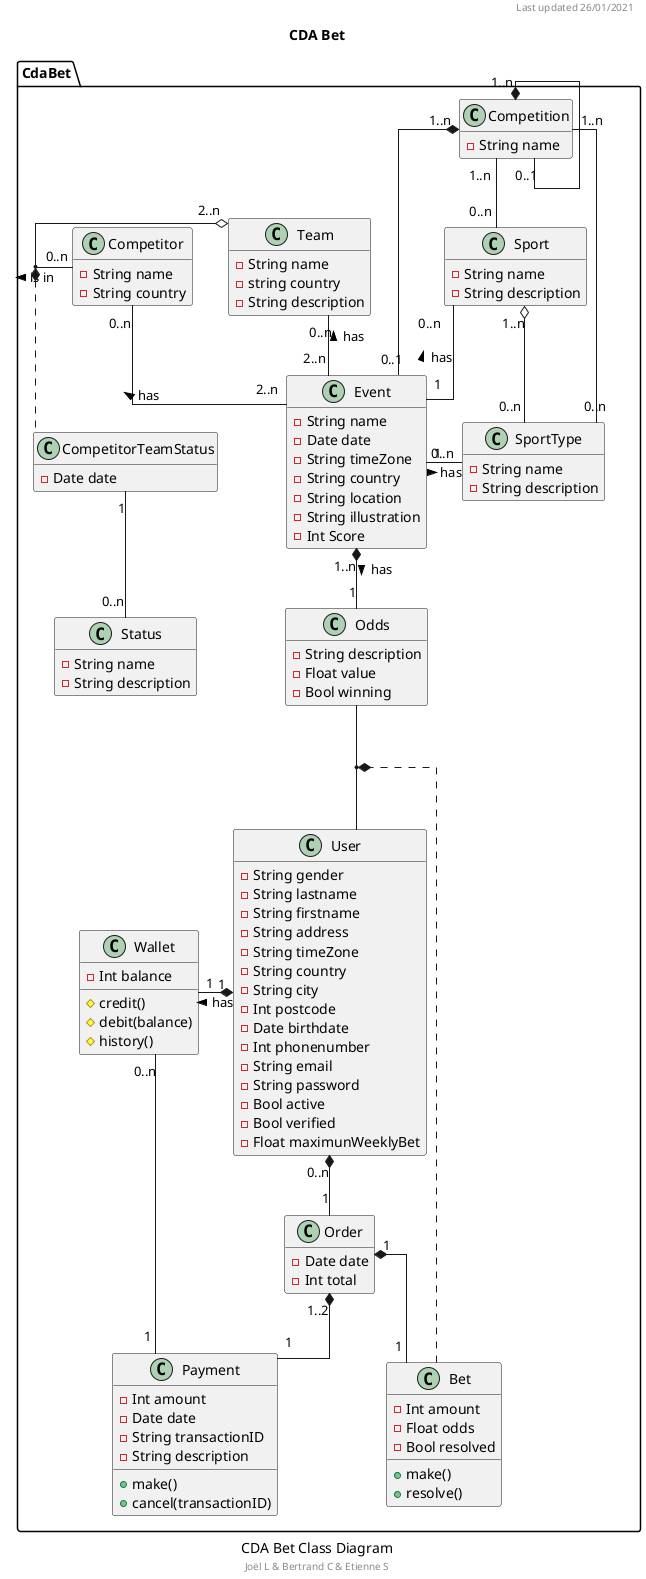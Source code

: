 /' Development notes
TODO: Check attributes, types and methods
Assumptions: Age verification and payments are managed by external services
Enhancement: Manage the payment type
Enhancement: Extract the location from the event
Enhancement: Abstract people (user, competitor)
Enhancement: Add template for odds
Enhancement: Fix UML organisation for better readability
Enhancement: Remove TimeZone class and replaced by a local attribute
Enhancement: Remove Countries class and replaced by a local attribute
'/

@startuml "CDA Bet Class Diagram"
hide empty members
skinparam linetype ortho
caption CDA Bet Class Diagram
footer Joël L & Bertrand C & Etienne S
header Last updated 26/01/2021
title CDA Bet

namespace CdaBet {
    ' Need for a class/markup between Team/Competitor and Event?
    class Event {
        -String name
        -Date date
        -String timeZone
        -String country
        -String location
        -String illustration
        -Int Score
    }

    class Competition {
        -String name
    }

    ' Abstract class for people to extend
    class Competitor {
        -String name
        -String country
    }

    class Team {
        -String name
        -string country
        -String description
    }

    ' Hold the odds for the event
    class Odds {
        -String description
        -Float value
        -Bool winning
    }

    class Sport {
        -String name
        -String description
    }

    ' Could be an enumeration: individual or team
    class SportType {
        -String name
        -String description
    }

    ' Manage the website user
    ' Abstract class for people to extend later
    class User {
        -String gender
        -String lastname
        -String firstname
        -String address
        -String timeZone
        -String country
        -String city
        -Int postcode
        -Date birthdate
        -Int phonenumber
        -String email
        -String password
        -Bool active
        -Bool verified
        -Float maximunWeeklyBet
    }

    class Wallet {
        -Int balance
        #credit()
        #debit(balance)
        #history()
    }

    class Order {
        -Date date
        -Int total
    }

    class Bet {
        -Int amount
        -Float odds
        -Bool resolved
        +make()
        +resolve()
    }

    class Payment {
        -Int amount
        -Date date
        -String transactionID
        -String description
        +make()
        +cancel(transactionID)
    }

    class Status {
        -String name
        -String description
    }

    class CompetitorTeamStatus {
        -Date date
    }

    ' Relationships
    Event "1" -up- "0..n" Sport : has >
    Event "1" -right- "0..n" SportType : has >
    Competition "1..n" -- "0..n" Sport
    Sport "1..n" o- "0..n" SportType
    Competition "1..n" *- "0..1" Competition
    Competition "1..n" *-- "0..1" Event
    Competition "1..n" - "0..n" SportType

    Team "0..n" -- "2..n" Event : has <

    User "1" *-left- "1" Wallet : has >
    User "0..n" *-- "1" Order
    Order "1..2" *-- "1" Payment
    Order "1" *-- "1" Bet

    Event "1..n" *-down- "1" Odds : has >
    Event "2..n" -left- "0..n" Competitor: has >
    Wallet "0..n" -- "1" Payment

    Competitor "0..n" -right-o "2..n" Team : is in >

    CompetitorTeamStatus "1" -- "0..n" Status

    Bet "1" ..* (Odds, User)
    (Competitor, Team) *.. "1" CompetitorTeamStatus
}
@enduml

@startuml "CDA Bet Component Diagram"
hide empty members
skinparam linetype ortho
caption CDA Bet Component Diagram
footer Joël L & Bertrand C
header Last updated 18/11/2020
title CDA Bet

HTTP - [traefik]
[traefik] - [php]
[traefik] - [phpmyadmin]
[traefik] - [mailhog]
[php] - [mysql]
[phpmyadmin] - [mysql]
[php] - [composer]
@enduml

@startmindmap "CDA Bet Mind Map"
* CDA Bet
** Class
** Actions
*** Sign up
*** Sign in
*** Log out
*** Show user profile
*** Show bet history
*** Credit wallet
*** Debit wallet
*** Show transactions history
*** Show events by category
*** Show Bets
*** Make a bet
** Components
*** Symfony
*** PHPStan
** Quality
@endmindmap

